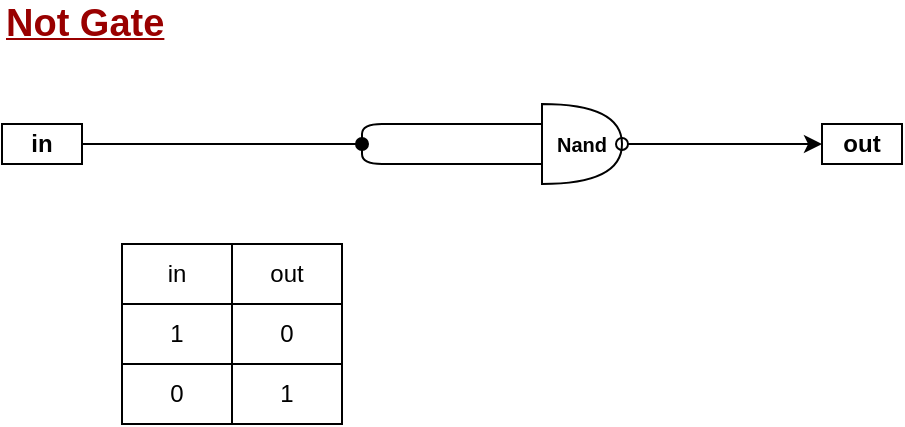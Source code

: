 <mxfile version="13.6.9" type="device"><diagram id="G3oaFEi3eEt-zxEwWIMn" name="Page-1"><mxGraphModel dx="764" dy="724" grid="1" gridSize="10" guides="1" tooltips="1" connect="1" arrows="1" fold="1" page="1" pageScale="1" pageWidth="850" pageHeight="1100" math="0" shadow="0"><root><mxCell id="0"/><mxCell id="1" parent="0"/><mxCell id="YlPdbYJJe1XUUau3qoBm-2" value="&lt;b&gt;in&lt;/b&gt;" style="text;html=1;fillColor=none;align=center;verticalAlign=middle;whiteSpace=wrap;rounded=0;strokeColor=#000000;" vertex="1" parent="1"><mxGeometry x="150" y="340" width="40" height="20" as="geometry"/></mxCell><mxCell id="YlPdbYJJe1XUUau3qoBm-11" value="&lt;font size=&quot;1&quot;&gt;&lt;b&gt;Nand&lt;/b&gt;&lt;/font&gt;" style="shape=or;whiteSpace=wrap;html=1;" vertex="1" parent="1"><mxGeometry x="420" y="330" width="40" height="40" as="geometry"/></mxCell><mxCell id="YlPdbYJJe1XUUau3qoBm-12" value="" style="endArrow=oval;html=1;endFill=1;" edge="1" parent="1" source="YlPdbYJJe1XUUau3qoBm-2"><mxGeometry width="50" height="50" relative="1" as="geometry"><mxPoint x="370" y="420" as="sourcePoint"/><mxPoint x="330" y="350" as="targetPoint"/></mxGeometry></mxCell><mxCell id="YlPdbYJJe1XUUau3qoBm-16" value="" style="endArrow=oval;html=1;entryX=1;entryY=0.5;entryDx=0;entryDy=0;entryPerimeter=0;startArrow=classic;startFill=1;endFill=0;exitX=0;exitY=0.5;exitDx=0;exitDy=0;" edge="1" parent="1" target="YlPdbYJJe1XUUau3qoBm-11" source="YlPdbYJJe1XUUau3qoBm-63"><mxGeometry width="50" height="50" relative="1" as="geometry"><mxPoint x="640" y="380" as="sourcePoint"/><mxPoint x="600" y="380" as="targetPoint"/></mxGeometry></mxCell><mxCell id="YlPdbYJJe1XUUau3qoBm-63" value="&lt;b&gt;out&lt;/b&gt;" style="text;html=1;fillColor=none;align=center;verticalAlign=middle;whiteSpace=wrap;rounded=0;strokeColor=#000000;" vertex="1" parent="1"><mxGeometry x="560" y="340" width="40" height="20" as="geometry"/></mxCell><mxCell id="YlPdbYJJe1XUUau3qoBm-64" value="&lt;b&gt;&lt;font style=&quot;font-size: 19px&quot; color=&quot;#990000&quot;&gt;&lt;u&gt;Not Gate&lt;/u&gt;&lt;/font&gt;&lt;/b&gt;" style="text;html=1;strokeColor=none;fillColor=none;align=left;verticalAlign=middle;whiteSpace=wrap;rounded=0;" vertex="1" parent="1"><mxGeometry x="150" y="280" width="210" height="20" as="geometry"/></mxCell><mxCell id="YlPdbYJJe1XUUau3qoBm-65" value="" style="endArrow=none;html=1;entryX=0;entryY=0.25;entryDx=0;entryDy=0;entryPerimeter=0;" edge="1" parent="1" target="YlPdbYJJe1XUUau3qoBm-11"><mxGeometry width="50" height="50" relative="1" as="geometry"><mxPoint x="330" y="350" as="sourcePoint"/><mxPoint x="420" y="520" as="targetPoint"/><Array as="points"><mxPoint x="330" y="340"/></Array></mxGeometry></mxCell><mxCell id="YlPdbYJJe1XUUau3qoBm-66" value="" style="endArrow=none;html=1;entryX=0;entryY=0.75;entryDx=0;entryDy=0;entryPerimeter=0;" edge="1" parent="1" target="YlPdbYJJe1XUUau3qoBm-11"><mxGeometry width="50" height="50" relative="1" as="geometry"><mxPoint x="330" y="350" as="sourcePoint"/><mxPoint x="420" y="520" as="targetPoint"/><Array as="points"><mxPoint x="330" y="360"/></Array></mxGeometry></mxCell><mxCell id="YlPdbYJJe1XUUau3qoBm-74" value="" style="shape=table;html=1;whiteSpace=wrap;startSize=0;container=1;collapsible=0;childLayout=tableLayout;" vertex="1" parent="1"><mxGeometry x="210" y="400" width="110" height="90" as="geometry"/></mxCell><mxCell id="YlPdbYJJe1XUUau3qoBm-75" value="" style="shape=partialRectangle;html=1;whiteSpace=wrap;collapsible=0;dropTarget=0;pointerEvents=0;fillColor=none;top=0;left=0;bottom=0;right=0;points=[[0,0.5],[1,0.5]];portConstraint=eastwest;" vertex="1" parent="YlPdbYJJe1XUUau3qoBm-74"><mxGeometry width="110" height="30" as="geometry"/></mxCell><mxCell id="YlPdbYJJe1XUUau3qoBm-76" value="in" style="shape=partialRectangle;html=1;whiteSpace=wrap;connectable=0;overflow=hidden;fillColor=none;top=0;left=0;bottom=0;right=0;" vertex="1" parent="YlPdbYJJe1XUUau3qoBm-75"><mxGeometry width="55" height="30" as="geometry"/></mxCell><mxCell id="YlPdbYJJe1XUUau3qoBm-77" value="out" style="shape=partialRectangle;html=1;whiteSpace=wrap;connectable=0;overflow=hidden;fillColor=none;top=0;left=0;bottom=0;right=0;" vertex="1" parent="YlPdbYJJe1XUUau3qoBm-75"><mxGeometry x="55" width="55" height="30" as="geometry"/></mxCell><mxCell id="YlPdbYJJe1XUUau3qoBm-78" value="" style="shape=partialRectangle;html=1;whiteSpace=wrap;collapsible=0;dropTarget=0;pointerEvents=0;fillColor=none;top=0;left=0;bottom=0;right=0;points=[[0,0.5],[1,0.5]];portConstraint=eastwest;" vertex="1" parent="YlPdbYJJe1XUUau3qoBm-74"><mxGeometry y="30" width="110" height="30" as="geometry"/></mxCell><mxCell id="YlPdbYJJe1XUUau3qoBm-79" value="1" style="shape=partialRectangle;html=1;whiteSpace=wrap;connectable=0;overflow=hidden;fillColor=none;top=0;left=0;bottom=0;right=0;" vertex="1" parent="YlPdbYJJe1XUUau3qoBm-78"><mxGeometry width="55" height="30" as="geometry"/></mxCell><mxCell id="YlPdbYJJe1XUUau3qoBm-80" value="0" style="shape=partialRectangle;html=1;whiteSpace=wrap;connectable=0;overflow=hidden;fillColor=none;top=0;left=0;bottom=0;right=0;" vertex="1" parent="YlPdbYJJe1XUUau3qoBm-78"><mxGeometry x="55" width="55" height="30" as="geometry"/></mxCell><mxCell id="YlPdbYJJe1XUUau3qoBm-81" value="" style="shape=partialRectangle;html=1;whiteSpace=wrap;collapsible=0;dropTarget=0;pointerEvents=0;fillColor=none;top=0;left=0;bottom=0;right=0;points=[[0,0.5],[1,0.5]];portConstraint=eastwest;" vertex="1" parent="YlPdbYJJe1XUUau3qoBm-74"><mxGeometry y="60" width="110" height="30" as="geometry"/></mxCell><mxCell id="YlPdbYJJe1XUUau3qoBm-82" value="0" style="shape=partialRectangle;html=1;whiteSpace=wrap;connectable=0;overflow=hidden;fillColor=none;top=0;left=0;bottom=0;right=0;" vertex="1" parent="YlPdbYJJe1XUUau3qoBm-81"><mxGeometry width="55" height="30" as="geometry"/></mxCell><mxCell id="YlPdbYJJe1XUUau3qoBm-83" value="1" style="shape=partialRectangle;html=1;whiteSpace=wrap;connectable=0;overflow=hidden;fillColor=none;top=0;left=0;bottom=0;right=0;" vertex="1" parent="YlPdbYJJe1XUUau3qoBm-81"><mxGeometry x="55" width="55" height="30" as="geometry"/></mxCell></root></mxGraphModel></diagram></mxfile>